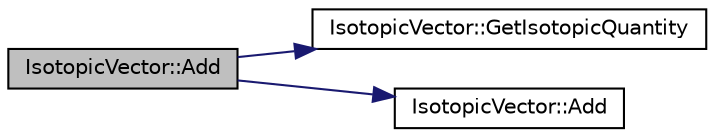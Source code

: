 digraph G
{
  edge [fontname="Helvetica",fontsize="10",labelfontname="Helvetica",labelfontsize="10"];
  node [fontname="Helvetica",fontsize="10",shape=record];
  rankdir="LR";
  Node1 [label="IsotopicVector::Add",height=0.2,width=0.4,color="black", fillcolor="grey75", style="filled" fontcolor="black"];
  Node1 -> Node2 [color="midnightblue",fontsize="10",style="solid",fontname="Helvetica"];
  Node2 [label="IsotopicVector::GetIsotopicQuantity",height=0.2,width=0.4,color="black", fillcolor="white", style="filled",URL="$class_isotopic_vector.html#a0b65f2635da76635c97ddc39faad22bb",tooltip="Return the IVQuantity map."];
  Node1 -> Node3 [color="midnightblue",fontsize="10",style="solid",fontname="Helvetica"];
  Node3 [label="IsotopicVector::Add",height=0.2,width=0.4,color="black", fillcolor="white", style="filled",URL="$class_isotopic_vector.html#a3931b0fa08d48ef9a731e7672e86c9fd",tooltip="Add Quantity gramme of the ZAI Element."];
}
